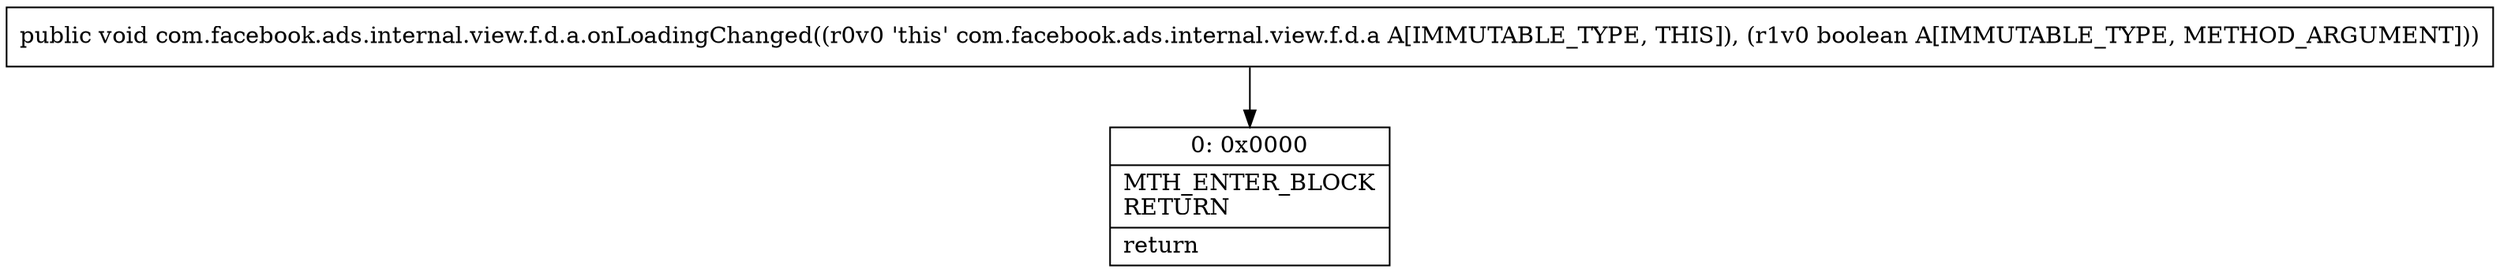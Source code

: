 digraph "CFG forcom.facebook.ads.internal.view.f.d.a.onLoadingChanged(Z)V" {
Node_0 [shape=record,label="{0\:\ 0x0000|MTH_ENTER_BLOCK\lRETURN\l|return\l}"];
MethodNode[shape=record,label="{public void com.facebook.ads.internal.view.f.d.a.onLoadingChanged((r0v0 'this' com.facebook.ads.internal.view.f.d.a A[IMMUTABLE_TYPE, THIS]), (r1v0 boolean A[IMMUTABLE_TYPE, METHOD_ARGUMENT])) }"];
MethodNode -> Node_0;
}

